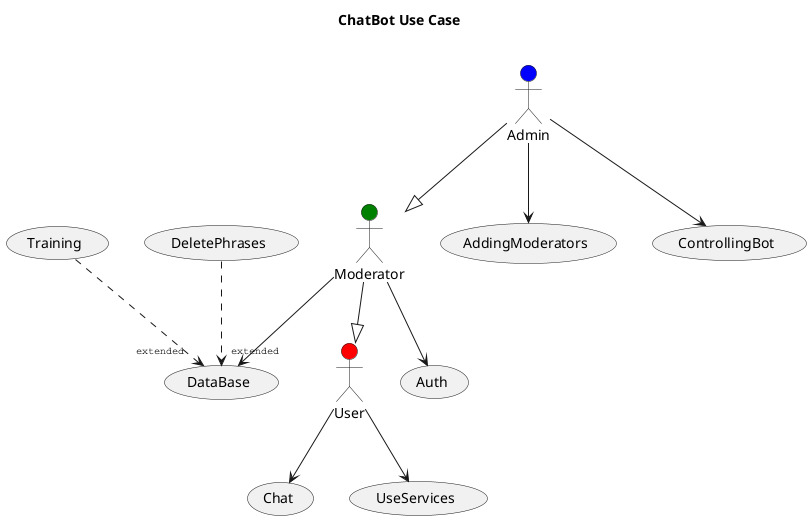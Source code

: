 @startuml

skinparam Shadowing false

skinparam ArrowFontStyle normal
skinparam ArrowFontName Courier
skinparam ArrowFontSize 10

title ChatBot Use Case\n


:User: as User #red
:Admin: as Admin #blue
:Moderator: as Moderator #green

Admin --|> Moderator
Moderator --|> User

'package AdminPanel {
'    (Auth)
'    (DataBase)
'    (AddingModerators)
'    (ControllingBot)
'}
'
'package VkChat {
'    (Chat)
'    (UseServices)
'}

Admin --> (AddingModerators)
Admin --> (ControllingBot)
Moderator --> (Auth)
Moderator --> (DataBase)
(Training) ..>"extended" (DataBase)
(DeletePhrases) ..>"extended" (DataBase)
User --> (Chat)
User --> (UseServices)

@enduml